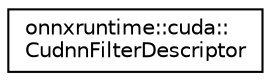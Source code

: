 digraph "Graphical Class Hierarchy"
{
  edge [fontname="Helvetica",fontsize="10",labelfontname="Helvetica",labelfontsize="10"];
  node [fontname="Helvetica",fontsize="10",shape=record];
  rankdir="LR";
  Node0 [label="onnxruntime::cuda::\lCudnnFilterDescriptor",height=0.2,width=0.4,color="black", fillcolor="white", style="filled",URL="$classonnxruntime_1_1cuda_1_1CudnnFilterDescriptor.html"];
}
